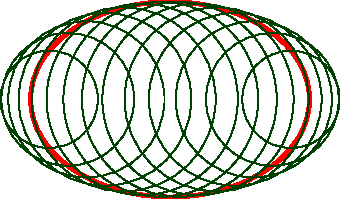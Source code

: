size(6cm);

pen Gv = darkgreen + 1;

real a = 2;
real b = 1.4;
real c = sqrt(a^2 - b^2);
path Ell = scale(a,b)* unitcircle;
draw(Ell,red+2);

int n = 15;
real pas = 2*a/n;
real d = -a;
pair centre;
real r;
path C;

for(int i=1; i<n; ++i){
  d = d + pas;

  centre = (d,0);
  r = b*sqrt(1-d^2/a^2);

  C = circle(centre,r);

  draw(C,darkgreen);
} 